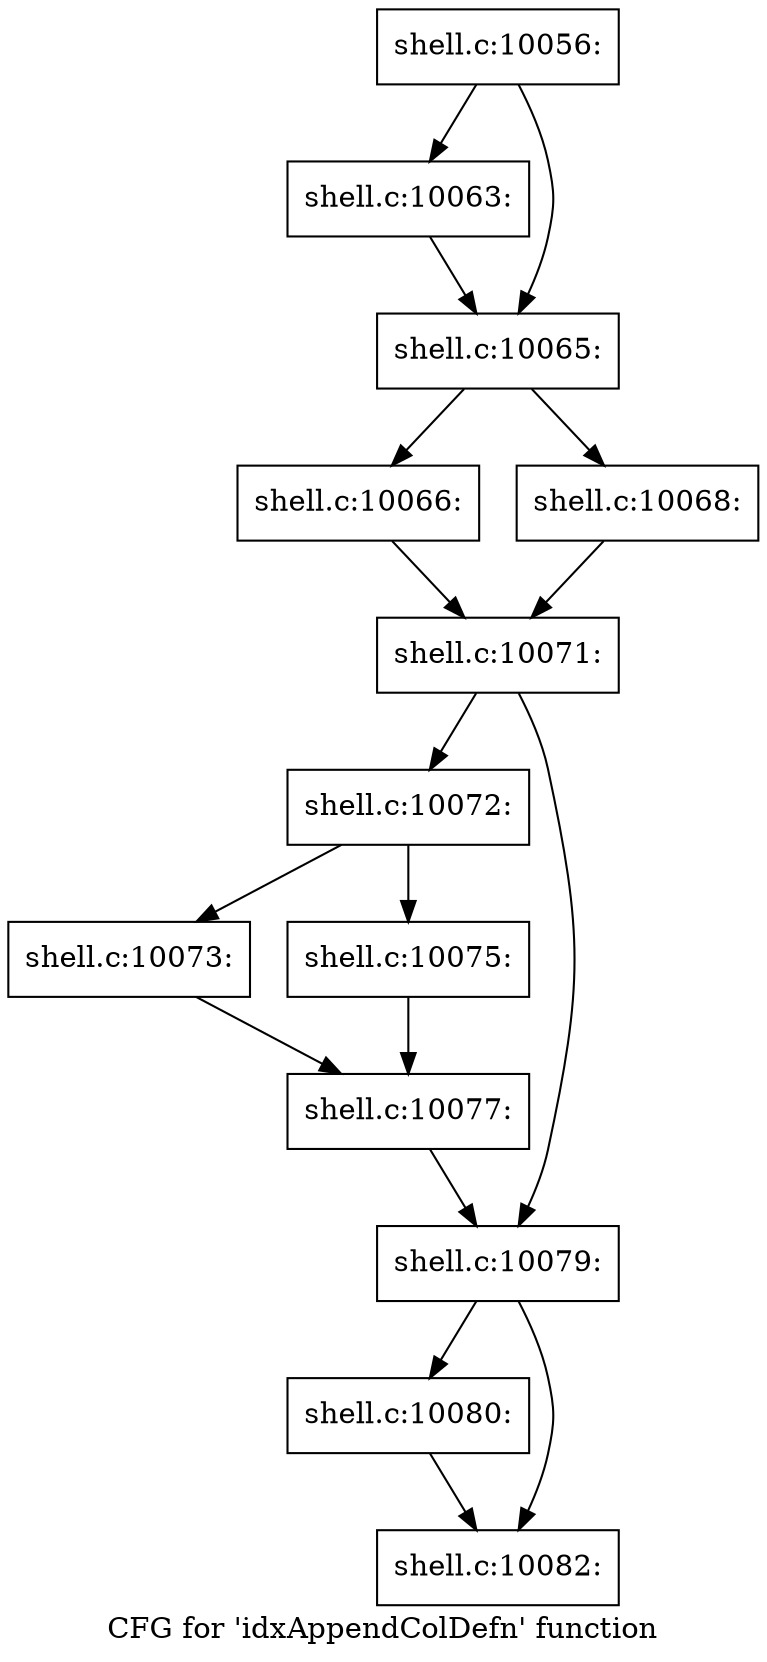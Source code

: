 digraph "CFG for 'idxAppendColDefn' function" {
	label="CFG for 'idxAppendColDefn' function";

	Node0x560276c81910 [shape=record,label="{shell.c:10056:}"];
	Node0x560276c81910 -> Node0x560276c90eb0;
	Node0x560276c81910 -> Node0x560276c90f00;
	Node0x560276c90eb0 [shape=record,label="{shell.c:10063:}"];
	Node0x560276c90eb0 -> Node0x560276c90f00;
	Node0x560276c90f00 [shape=record,label="{shell.c:10065:}"];
	Node0x560276c90f00 -> Node0x560276c915b0;
	Node0x560276c90f00 -> Node0x560276c91650;
	Node0x560276c915b0 [shape=record,label="{shell.c:10066:}"];
	Node0x560276c915b0 -> Node0x560276c91600;
	Node0x560276c91650 [shape=record,label="{shell.c:10068:}"];
	Node0x560276c91650 -> Node0x560276c91600;
	Node0x560276c91600 [shape=record,label="{shell.c:10071:}"];
	Node0x560276c91600 -> Node0x560276c92a40;
	Node0x560276c91600 -> Node0x560276c92a90;
	Node0x560276c92a40 [shape=record,label="{shell.c:10072:}"];
	Node0x560276c92a40 -> Node0x560276c93220;
	Node0x560276c92a40 -> Node0x560276c932c0;
	Node0x560276c93220 [shape=record,label="{shell.c:10073:}"];
	Node0x560276c93220 -> Node0x560276c93270;
	Node0x560276c932c0 [shape=record,label="{shell.c:10075:}"];
	Node0x560276c932c0 -> Node0x560276c93270;
	Node0x560276c93270 [shape=record,label="{shell.c:10077:}"];
	Node0x560276c93270 -> Node0x560276c92a90;
	Node0x560276c92a90 [shape=record,label="{shell.c:10079:}"];
	Node0x560276c92a90 -> Node0x560276c949b0;
	Node0x560276c92a90 -> Node0x560276c94a00;
	Node0x560276c949b0 [shape=record,label="{shell.c:10080:}"];
	Node0x560276c949b0 -> Node0x560276c94a00;
	Node0x560276c94a00 [shape=record,label="{shell.c:10082:}"];
}

